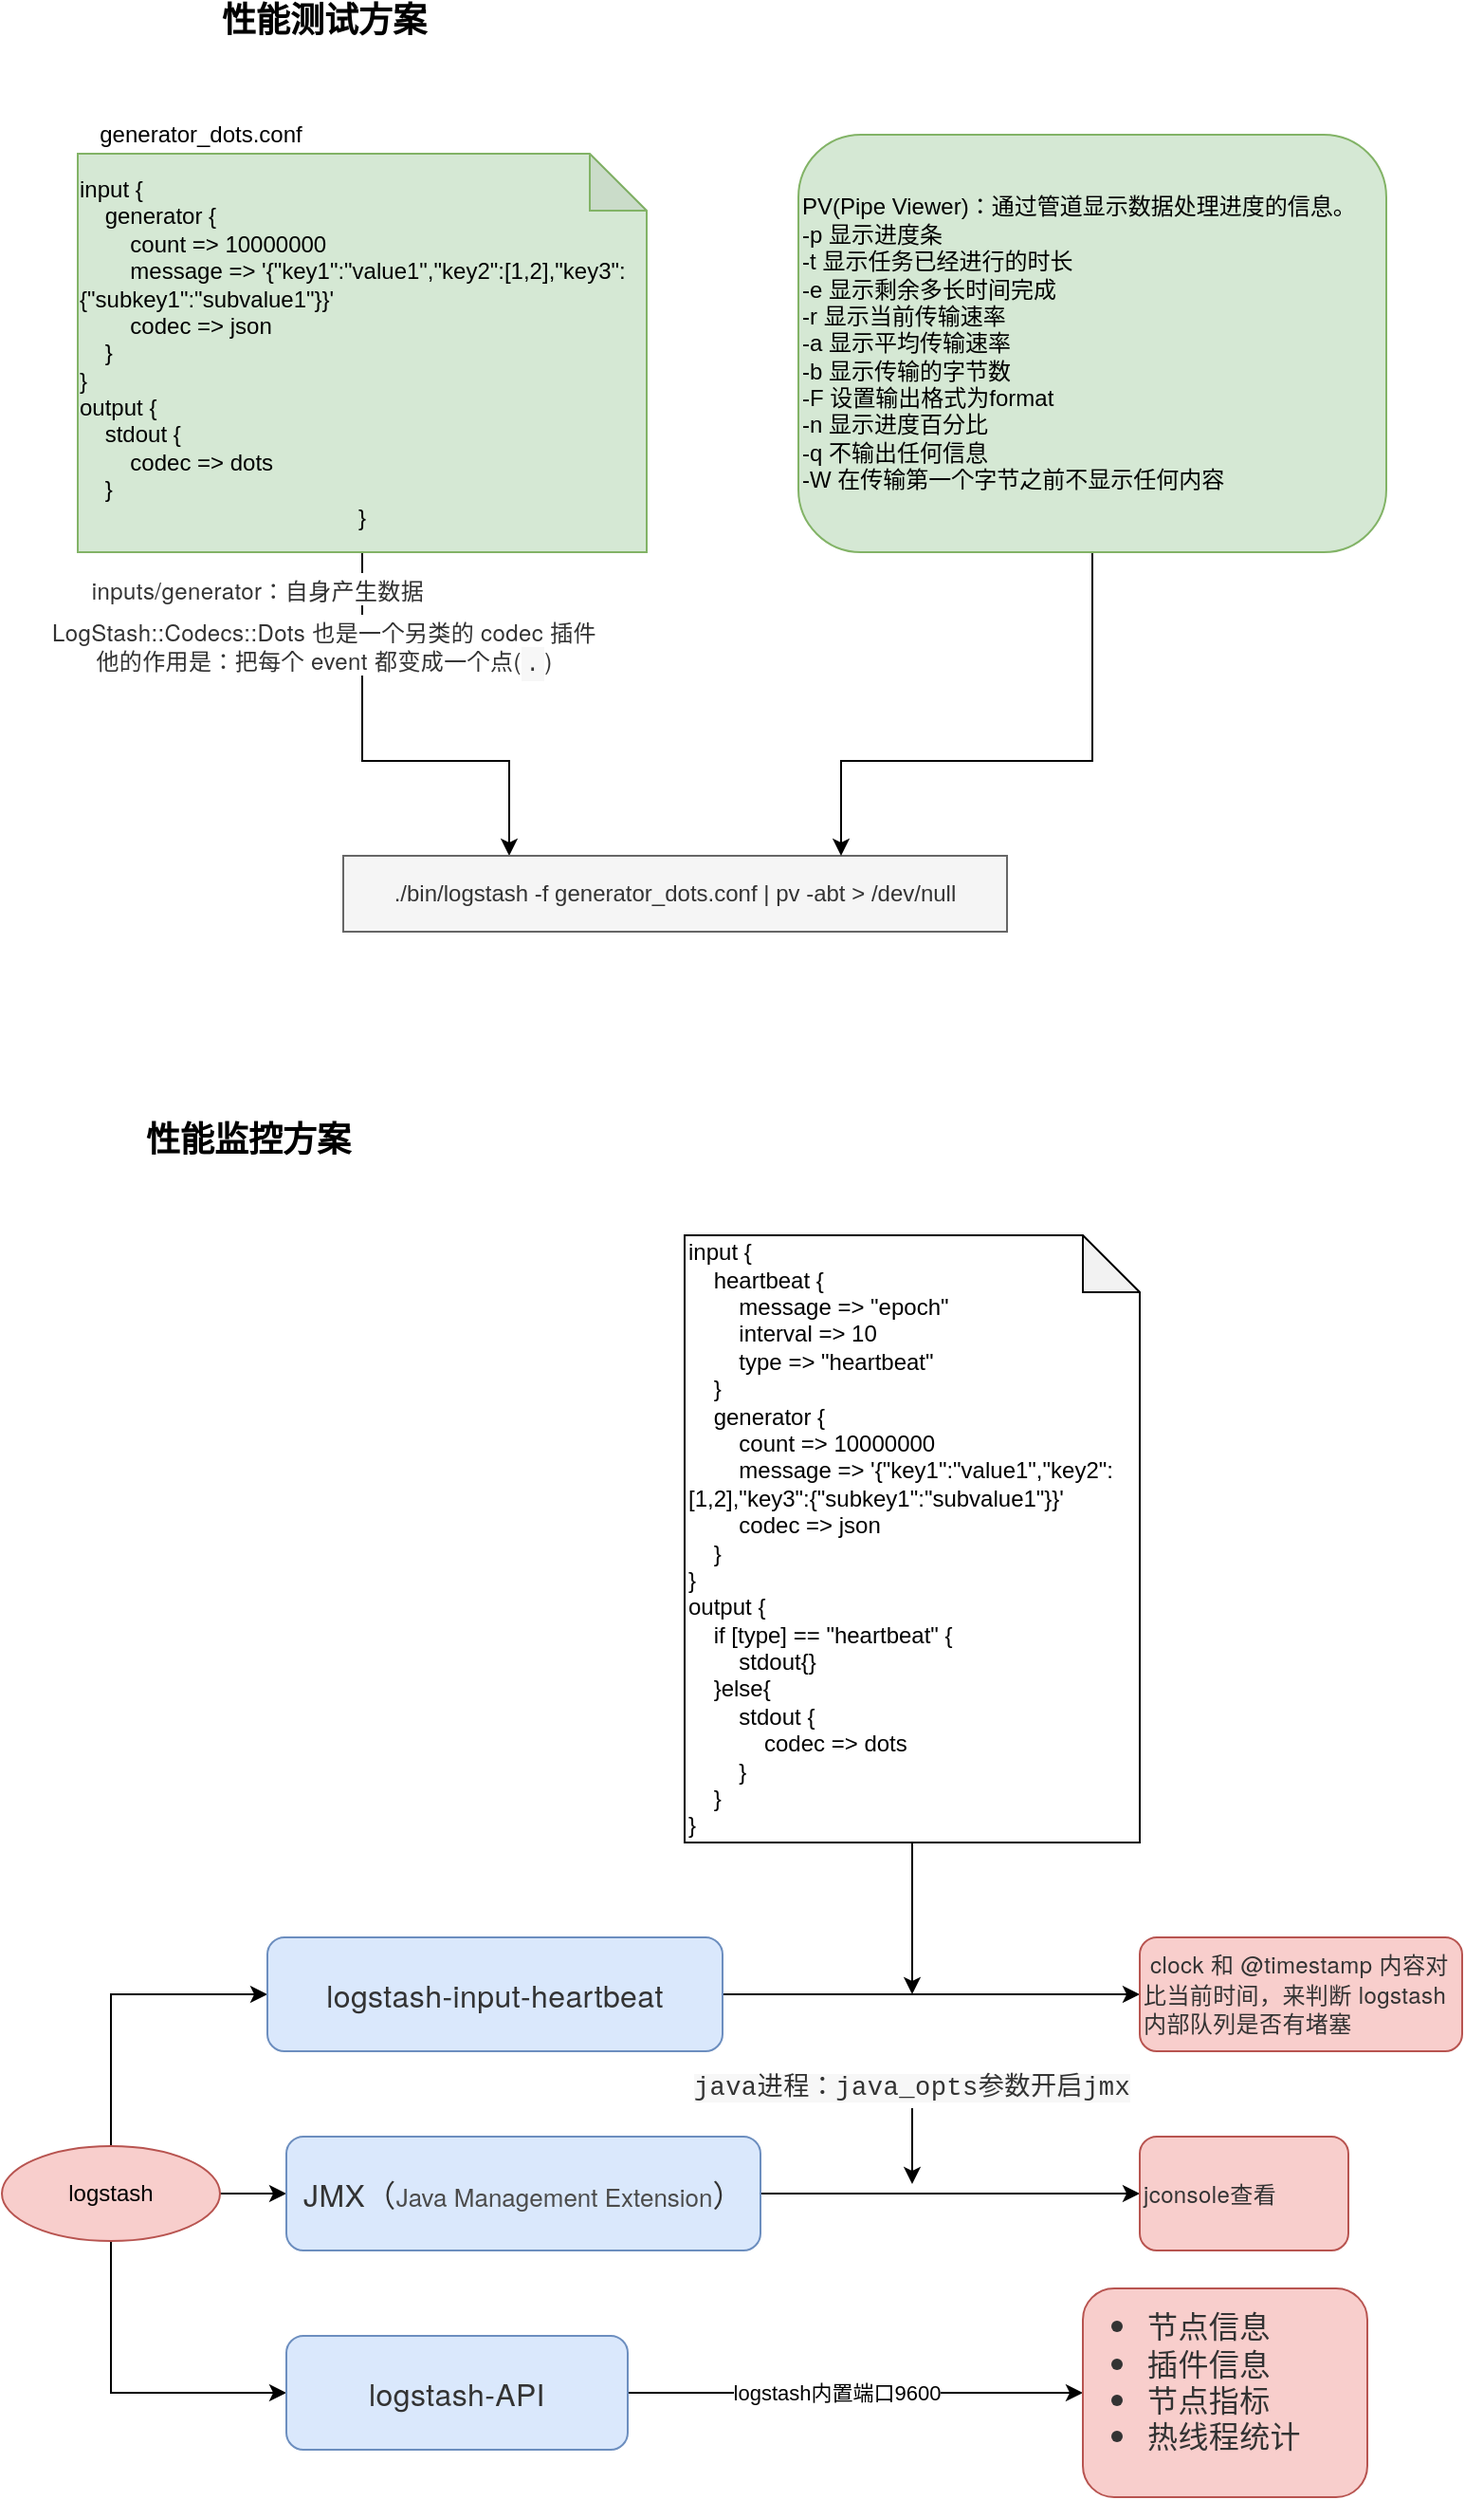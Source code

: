 <mxfile version="13.8.2" type="device"><diagram id="a-f1iHips-mw7sk3iyn1" name="Page-1"><mxGraphModel dx="1426" dy="668" grid="1" gridSize="10" guides="1" tooltips="1" connect="1" arrows="1" fold="1" page="1" pageScale="1" pageWidth="827" pageHeight="1169" math="0" shadow="0"><root><mxCell id="0"/><mxCell id="1" parent="0"/><mxCell id="XRQz0NsibwSAS9A3dQpo-1" value="&lt;font style=&quot;font-size: 18px&quot;&gt;&lt;b&gt;性能测试方案&lt;/b&gt;&lt;/font&gt;" style="text;html=1;strokeColor=none;fillColor=none;align=center;verticalAlign=middle;whiteSpace=wrap;rounded=0;" vertex="1" parent="1"><mxGeometry x="90" y="40" width="240" height="20" as="geometry"/></mxCell><mxCell id="XRQz0NsibwSAS9A3dQpo-2" value="&lt;font style=&quot;font-size: 18px&quot;&gt;&lt;b&gt;性能监控方案&lt;/b&gt;&lt;/font&gt;" style="text;html=1;strokeColor=none;fillColor=none;align=center;verticalAlign=middle;whiteSpace=wrap;rounded=0;" vertex="1" parent="1"><mxGeometry x="50" y="630" width="240" height="20" as="geometry"/></mxCell><mxCell id="XRQz0NsibwSAS9A3dQpo-10" style="edgeStyle=orthogonalEdgeStyle;rounded=0;orthogonalLoop=1;jettySize=auto;html=1;entryX=0.25;entryY=0;entryDx=0;entryDy=0;" edge="1" parent="1" source="XRQz0NsibwSAS9A3dQpo-3" target="XRQz0NsibwSAS9A3dQpo-5"><mxGeometry relative="1" as="geometry"><Array as="points"><mxPoint x="230" y="440"/><mxPoint x="308" y="440"/></Array></mxGeometry></mxCell><mxCell id="XRQz0NsibwSAS9A3dQpo-3" value="&lt;div style=&quot;text-align: left&quot;&gt;input {&lt;/div&gt;&lt;div style=&quot;text-align: left&quot;&gt;&amp;nbsp; &amp;nbsp; generator {&lt;/div&gt;&lt;div style=&quot;text-align: left&quot;&gt;&amp;nbsp; &amp;nbsp; &amp;nbsp; &amp;nbsp; count =&amp;gt; 10000000&lt;/div&gt;&lt;div style=&quot;text-align: left&quot;&gt;&amp;nbsp; &amp;nbsp; &amp;nbsp; &amp;nbsp; message =&amp;gt; '{&quot;key1&quot;:&quot;value1&quot;,&quot;key2&quot;:[1,2],&quot;key3&quot;:{&quot;subkey1&quot;:&quot;subvalue1&quot;}}'&lt;/div&gt;&lt;div style=&quot;text-align: left&quot;&gt;&amp;nbsp; &amp;nbsp; &amp;nbsp; &amp;nbsp; codec =&amp;gt; json&lt;/div&gt;&lt;div style=&quot;text-align: left&quot;&gt;&amp;nbsp; &amp;nbsp; }&lt;/div&gt;&lt;div style=&quot;text-align: left&quot;&gt;}&lt;/div&gt;&lt;div style=&quot;text-align: left&quot;&gt;output {&lt;/div&gt;&lt;div style=&quot;text-align: left&quot;&gt;&amp;nbsp; &amp;nbsp; stdout {&lt;/div&gt;&lt;div style=&quot;text-align: left&quot;&gt;&amp;nbsp; &amp;nbsp; &amp;nbsp; &amp;nbsp; codec =&amp;gt; dots&lt;/div&gt;&lt;div style=&quot;text-align: left&quot;&gt;&amp;nbsp; &amp;nbsp; }&lt;/div&gt;&lt;div&gt;}&lt;/div&gt;" style="shape=note;whiteSpace=wrap;html=1;backgroundOutline=1;darkOpacity=0.05;fillColor=#d5e8d4;strokeColor=#82b366;" vertex="1" parent="1"><mxGeometry x="80" y="120" width="300" height="210" as="geometry"/></mxCell><mxCell id="XRQz0NsibwSAS9A3dQpo-5" value="./bin/logstash -f generator_dots.conf | pv -abt &amp;gt; /dev/null" style="rounded=0;whiteSpace=wrap;html=1;fillColor=#f5f5f5;strokeColor=#666666;fontColor=#333333;" vertex="1" parent="1"><mxGeometry x="220" y="490" width="350" height="40" as="geometry"/></mxCell><mxCell id="XRQz0NsibwSAS9A3dQpo-7" value="generator_dots.conf" style="text;html=1;strokeColor=none;fillColor=none;align=center;verticalAlign=middle;whiteSpace=wrap;rounded=0;" vertex="1" parent="1"><mxGeometry x="80" y="100" width="130" height="20" as="geometry"/></mxCell><mxCell id="XRQz0NsibwSAS9A3dQpo-11" style="edgeStyle=orthogonalEdgeStyle;rounded=0;orthogonalLoop=1;jettySize=auto;html=1;entryX=0.75;entryY=0;entryDx=0;entryDy=0;" edge="1" parent="1" source="XRQz0NsibwSAS9A3dQpo-8" target="XRQz0NsibwSAS9A3dQpo-5"><mxGeometry relative="1" as="geometry"><Array as="points"><mxPoint x="615" y="440"/><mxPoint x="483" y="440"/></Array></mxGeometry></mxCell><mxCell id="XRQz0NsibwSAS9A3dQpo-8" value="PV(Pipe Viewer)：通过管道显示数据处理进度的信息。&lt;br&gt;&lt;div&gt;-p&lt;span&gt;&#9;&lt;/span&gt;显示进度条&lt;/div&gt;&lt;div&gt;-t&lt;span&gt;&#9;&lt;/span&gt;显示任务已经进行的时长&lt;/div&gt;&lt;div&gt;-e&lt;span&gt;&#9;&lt;/span&gt;显示剩余多长时间完成&lt;/div&gt;&lt;div&gt;-r&lt;span&gt;&#9;&lt;/span&gt;显示当前传输速率&lt;/div&gt;&lt;div&gt;-a&lt;span&gt;&#9;&lt;/span&gt;显示平均传输速率&lt;/div&gt;&lt;div&gt;-b&lt;span&gt;&#9;&lt;/span&gt;显示传输的字节数&lt;/div&gt;&lt;div&gt;-F&lt;span&gt;&#9;&lt;/span&gt;设置输出格式为format&lt;/div&gt;&lt;div&gt;-n&lt;span&gt;&#9;&lt;/span&gt;显示进度百分比&lt;/div&gt;&lt;div&gt;-q&lt;span&gt;&#9;&lt;/span&gt;不输出任何信息&lt;/div&gt;&lt;div&gt;-W&lt;span&gt;&#9;&lt;/span&gt;在传输第一个字节之前不显示任何内容&lt;/div&gt;" style="rounded=1;whiteSpace=wrap;html=1;align=left;fillColor=#d5e8d4;strokeColor=#82b366;" vertex="1" parent="1"><mxGeometry x="460" y="110" width="310" height="220" as="geometry"/></mxCell><mxCell id="XRQz0NsibwSAS9A3dQpo-13" value="&lt;span style=&quot;color: rgb(51 , 51 , 51) ; font-family: &amp;#34;helvetica neue&amp;#34; , &amp;#34;helvetica&amp;#34; , &amp;#34;arial&amp;#34; , sans-serif ; letter-spacing: 0.2px ; background-color: rgb(255 , 255 , 255)&quot;&gt;&lt;font style=&quot;font-size: 12px&quot;&gt;inputs/generator：自身产生数据&lt;/font&gt;&lt;/span&gt;" style="text;html=1;strokeColor=none;fillColor=none;align=center;verticalAlign=middle;whiteSpace=wrap;rounded=0;" vertex="1" parent="1"><mxGeometry x="50" y="330" width="250" height="40" as="geometry"/></mxCell><mxCell id="XRQz0NsibwSAS9A3dQpo-14" value="&lt;font style=&quot;font-size: 12px&quot;&gt;&lt;span style=&quot;color: rgb(51 , 51 , 51) ; font-family: &amp;#34;helvetica neue&amp;#34; , &amp;#34;helvetica&amp;#34; , &amp;#34;arial&amp;#34; , sans-serif ; letter-spacing: 0.2px ; background-color: rgb(255 , 255 , 255)&quot;&gt;LogStash::Codecs::Dots 也是一个另类的 codec 插件&lt;br&gt;他的作用是：把每个 event 都变成一个点(&lt;/span&gt;&lt;code style=&quot;box-sizing: border-box ; font-family: &amp;#34;consolas&amp;#34; , &amp;#34;liberation mono&amp;#34; , &amp;#34;menlo&amp;#34; , &amp;#34;courier&amp;#34; , monospace ; direction: ltr ; margin: 0px ; padding: 0.2em ; border: none ; color: rgb(51 , 51 , 51) ; background-color: rgb(247 , 247 , 247) ; letter-spacing: 0.2px&quot;&gt;.&lt;/code&gt;&lt;span style=&quot;color: rgb(51 , 51 , 51) ; font-family: &amp;#34;helvetica neue&amp;#34; , &amp;#34;helvetica&amp;#34; , &amp;#34;arial&amp;#34; , sans-serif ; letter-spacing: 0.2px ; background-color: rgb(255 , 255 , 255)&quot;&gt;)&lt;/span&gt;&lt;/font&gt;" style="text;html=1;strokeColor=none;fillColor=none;align=center;verticalAlign=middle;whiteSpace=wrap;rounded=0;" vertex="1" parent="1"><mxGeometry x="50" y="360" width="320" height="40" as="geometry"/></mxCell><mxCell id="XRQz0NsibwSAS9A3dQpo-20" style="edgeStyle=orthogonalEdgeStyle;rounded=0;orthogonalLoop=1;jettySize=auto;html=1;entryX=0;entryY=0.5;entryDx=0;entryDy=0;" edge="1" parent="1" source="XRQz0NsibwSAS9A3dQpo-15" target="XRQz0NsibwSAS9A3dQpo-17"><mxGeometry relative="1" as="geometry"/></mxCell><mxCell id="XRQz0NsibwSAS9A3dQpo-21" style="edgeStyle=orthogonalEdgeStyle;rounded=0;orthogonalLoop=1;jettySize=auto;html=1;entryX=0;entryY=0.5;entryDx=0;entryDy=0;exitX=0.5;exitY=0;exitDx=0;exitDy=0;" edge="1" parent="1" source="XRQz0NsibwSAS9A3dQpo-15" target="XRQz0NsibwSAS9A3dQpo-16"><mxGeometry relative="1" as="geometry"/></mxCell><mxCell id="XRQz0NsibwSAS9A3dQpo-22" style="edgeStyle=orthogonalEdgeStyle;rounded=0;orthogonalLoop=1;jettySize=auto;html=1;entryX=0;entryY=0.5;entryDx=0;entryDy=0;exitX=0.5;exitY=1;exitDx=0;exitDy=0;" edge="1" parent="1" source="XRQz0NsibwSAS9A3dQpo-15" target="XRQz0NsibwSAS9A3dQpo-18"><mxGeometry relative="1" as="geometry"/></mxCell><mxCell id="XRQz0NsibwSAS9A3dQpo-15" value="logstash" style="ellipse;whiteSpace=wrap;html=1;fillColor=#f8cecc;strokeColor=#b85450;" vertex="1" parent="1"><mxGeometry x="40" y="1170" width="115" height="50" as="geometry"/></mxCell><mxCell id="XRQz0NsibwSAS9A3dQpo-26" style="edgeStyle=orthogonalEdgeStyle;rounded=0;orthogonalLoop=1;jettySize=auto;html=1;entryX=0;entryY=0.5;entryDx=0;entryDy=0;" edge="1" parent="1" source="XRQz0NsibwSAS9A3dQpo-16" target="XRQz0NsibwSAS9A3dQpo-25"><mxGeometry relative="1" as="geometry"/></mxCell><mxCell id="XRQz0NsibwSAS9A3dQpo-16" value="&lt;span style=&quot;color: rgb(51 , 51 , 51) ; font-family: &amp;#34;helvetica neue&amp;#34; , &amp;#34;helvetica&amp;#34; , &amp;#34;arial&amp;#34; , sans-serif ; font-size: 16px ; letter-spacing: 0.2px&quot;&gt;logstash-input-heartbeat&lt;/span&gt;" style="rounded=1;whiteSpace=wrap;html=1;fillColor=#dae8fc;strokeColor=#6c8ebf;" vertex="1" parent="1"><mxGeometry x="180" y="1060" width="240" height="60" as="geometry"/></mxCell><mxCell id="XRQz0NsibwSAS9A3dQpo-29" style="edgeStyle=orthogonalEdgeStyle;rounded=0;orthogonalLoop=1;jettySize=auto;html=1;entryX=0;entryY=0.5;entryDx=0;entryDy=0;" edge="1" parent="1" source="XRQz0NsibwSAS9A3dQpo-17" target="XRQz0NsibwSAS9A3dQpo-28"><mxGeometry relative="1" as="geometry"/></mxCell><mxCell id="XRQz0NsibwSAS9A3dQpo-17" value="&lt;span style=&quot;color: rgb(51 , 51 , 51) ; font-family: &amp;#34;helvetica neue&amp;#34; , &amp;#34;helvetica&amp;#34; , &amp;#34;arial&amp;#34; , sans-serif ; font-size: 16px ; letter-spacing: 0.2px&quot;&gt;JMX（&lt;/span&gt;&lt;span style=&quot;color: rgb(75 , 75 , 75) ; font-family: &amp;#34;pingfang sc&amp;#34; , &amp;#34;microsoft yahei&amp;#34; , &amp;#34;helvetica neue&amp;#34; , &amp;#34;helvetica&amp;#34; , &amp;#34;arial&amp;#34; , sans-serif ; font-size: 13px&quot;&gt;Java Management Extension&lt;/span&gt;&lt;span style=&quot;color: rgb(51 , 51 , 51) ; font-family: &amp;#34;helvetica neue&amp;#34; , &amp;#34;helvetica&amp;#34; , &amp;#34;arial&amp;#34; , sans-serif ; font-size: 16px ; letter-spacing: 0.2px&quot;&gt;）&lt;/span&gt;" style="rounded=1;whiteSpace=wrap;html=1;fillColor=#dae8fc;strokeColor=#6c8ebf;" vertex="1" parent="1"><mxGeometry x="190" y="1165" width="250" height="60" as="geometry"/></mxCell><mxCell id="XRQz0NsibwSAS9A3dQpo-31" style="edgeStyle=orthogonalEdgeStyle;rounded=0;orthogonalLoop=1;jettySize=auto;html=1;entryX=0;entryY=0.5;entryDx=0;entryDy=0;" edge="1" parent="1" source="XRQz0NsibwSAS9A3dQpo-18" target="XRQz0NsibwSAS9A3dQpo-30"><mxGeometry relative="1" as="geometry"/></mxCell><mxCell id="XRQz0NsibwSAS9A3dQpo-34" value="logstash内置端口9600" style="edgeLabel;html=1;align=center;verticalAlign=middle;resizable=0;points=[];" vertex="1" connectable="0" parent="XRQz0NsibwSAS9A3dQpo-31"><mxGeometry x="-0.483" relative="1" as="geometry"><mxPoint x="48" as="offset"/></mxGeometry></mxCell><mxCell id="XRQz0NsibwSAS9A3dQpo-18" value="&lt;span style=&quot;color: rgb(51 , 51 , 51) ; font-family: &amp;#34;helvetica neue&amp;#34; , &amp;#34;helvetica&amp;#34; , &amp;#34;arial&amp;#34; , sans-serif ; font-size: 16px ; letter-spacing: 0.2px&quot;&gt;logstash-API&lt;/span&gt;" style="rounded=1;whiteSpace=wrap;html=1;fillColor=#dae8fc;strokeColor=#6c8ebf;" vertex="1" parent="1"><mxGeometry x="190" y="1270" width="180" height="60" as="geometry"/></mxCell><mxCell id="XRQz0NsibwSAS9A3dQpo-19" style="edgeStyle=orthogonalEdgeStyle;rounded=0;orthogonalLoop=1;jettySize=auto;html=1;exitX=0.5;exitY=1;exitDx=0;exitDy=0;" edge="1" parent="1" source="XRQz0NsibwSAS9A3dQpo-17" target="XRQz0NsibwSAS9A3dQpo-17"><mxGeometry relative="1" as="geometry"/></mxCell><mxCell id="XRQz0NsibwSAS9A3dQpo-27" style="edgeStyle=orthogonalEdgeStyle;rounded=0;orthogonalLoop=1;jettySize=auto;html=1;" edge="1" parent="1" source="XRQz0NsibwSAS9A3dQpo-24"><mxGeometry relative="1" as="geometry"><mxPoint x="520" y="1090" as="targetPoint"/></mxGeometry></mxCell><mxCell id="XRQz0NsibwSAS9A3dQpo-24" value="&lt;div&gt;input {&lt;/div&gt;&lt;div&gt;&amp;nbsp; &amp;nbsp; heartbeat {&lt;/div&gt;&lt;div&gt;&amp;nbsp; &amp;nbsp; &amp;nbsp; &amp;nbsp; message =&amp;gt; &quot;epoch&quot;&lt;/div&gt;&lt;div&gt;&amp;nbsp; &amp;nbsp; &amp;nbsp; &amp;nbsp; interval =&amp;gt; 10&lt;/div&gt;&lt;div&gt;&amp;nbsp; &amp;nbsp; &amp;nbsp; &amp;nbsp; type =&amp;gt; &quot;heartbeat&quot;&lt;/div&gt;&lt;div&gt;&amp;nbsp; &amp;nbsp; }&lt;/div&gt;&lt;div&gt;&amp;nbsp; &amp;nbsp; generator {&lt;/div&gt;&lt;div&gt;&amp;nbsp; &amp;nbsp; &amp;nbsp; &amp;nbsp; count =&amp;gt; 10000000&lt;/div&gt;&lt;div&gt;&amp;nbsp; &amp;nbsp; &amp;nbsp; &amp;nbsp; message =&amp;gt; '{&quot;key1&quot;:&quot;value1&quot;,&quot;key2&quot;:[1,2],&quot;key3&quot;:{&quot;subkey1&quot;:&quot;subvalue1&quot;}}'&lt;/div&gt;&lt;div&gt;&amp;nbsp; &amp;nbsp; &amp;nbsp; &amp;nbsp; codec =&amp;gt; json&lt;/div&gt;&lt;div&gt;&amp;nbsp; &amp;nbsp; }&lt;/div&gt;&lt;div&gt;}&lt;/div&gt;&lt;div&gt;output {&lt;/div&gt;&lt;div&gt;&amp;nbsp; &amp;nbsp; if [type] == &quot;heartbeat&quot; {&lt;/div&gt;&lt;div&gt;&amp;nbsp; &amp;nbsp; &amp;nbsp; &amp;nbsp; stdout{}&lt;/div&gt;&lt;div&gt;&amp;nbsp; &amp;nbsp; }else{&lt;/div&gt;&lt;div&gt;&amp;nbsp; &amp;nbsp; &amp;nbsp; &amp;nbsp; stdout {&lt;/div&gt;&lt;div&gt;&amp;nbsp; &amp;nbsp; &amp;nbsp; &amp;nbsp; &amp;nbsp; &amp;nbsp; codec =&amp;gt; dots&lt;/div&gt;&lt;div&gt;&amp;nbsp; &amp;nbsp; &amp;nbsp; &amp;nbsp; }&lt;/div&gt;&lt;div&gt;&amp;nbsp; &amp;nbsp; }&lt;/div&gt;&lt;div&gt;}&lt;/div&gt;" style="shape=note;whiteSpace=wrap;html=1;backgroundOutline=1;darkOpacity=0.05;align=left;" vertex="1" parent="1"><mxGeometry x="400" y="690" width="240" height="320" as="geometry"/></mxCell><mxCell id="XRQz0NsibwSAS9A3dQpo-25" value="&lt;span style=&quot;color: rgb(51 , 51 , 51) ; font-family: &amp;#34;helvetica neue&amp;#34; , &amp;#34;helvetica&amp;#34; , &amp;#34;arial&amp;#34; , sans-serif ; letter-spacing: 0.2px&quot;&gt;&lt;font style=&quot;font-size: 12px&quot;&gt;&amp;nbsp;clock 和 @timestamp 内容对比当前时间，来判断 logstash 内部队列是否有堵塞&lt;/font&gt;&lt;/span&gt;" style="rounded=1;whiteSpace=wrap;html=1;align=left;fillColor=#f8cecc;strokeColor=#b85450;" vertex="1" parent="1"><mxGeometry x="640" y="1060" width="170" height="60" as="geometry"/></mxCell><mxCell id="XRQz0NsibwSAS9A3dQpo-28" value="&lt;font color=&quot;#333333&quot; face=&quot;helvetica neue, helvetica, arial, sans-serif&quot;&gt;&lt;span style=&quot;letter-spacing: 0.2px&quot;&gt;jconsole查看&lt;/span&gt;&lt;/font&gt;" style="rounded=1;whiteSpace=wrap;html=1;align=left;fillColor=#f8cecc;strokeColor=#b85450;" vertex="1" parent="1"><mxGeometry x="640" y="1165" width="110" height="60" as="geometry"/></mxCell><mxCell id="XRQz0NsibwSAS9A3dQpo-30" value="&lt;ul style=&quot;box-sizing: border-box ; font-size: 16px ; margin: 0px 0px 0.85em ; padding: 0px 0px 0px 2em ; color: rgb(51 , 51 , 51) ; font-family: &amp;#34;helvetica neue&amp;#34; , &amp;#34;helvetica&amp;#34; , &amp;#34;arial&amp;#34; , sans-serif ; letter-spacing: 0.2px&quot;&gt;&lt;li style=&quot;box-sizing: border-box ; font-size: inherit&quot;&gt;节点信息&lt;/li&gt;&lt;li style=&quot;box-sizing: border-box ; font-size: inherit&quot;&gt;插件信息&lt;/li&gt;&lt;li style=&quot;box-sizing: border-box ; font-size: inherit&quot;&gt;节点指标&lt;/li&gt;&lt;li style=&quot;box-sizing: border-box ; font-size: inherit&quot;&gt;热线程统计&lt;/li&gt;&lt;/ul&gt;" style="rounded=1;whiteSpace=wrap;html=1;align=left;fillColor=#f8cecc;strokeColor=#b85450;" vertex="1" parent="1"><mxGeometry x="610" y="1245" width="150" height="110" as="geometry"/></mxCell><mxCell id="XRQz0NsibwSAS9A3dQpo-33" style="edgeStyle=orthogonalEdgeStyle;rounded=0;orthogonalLoop=1;jettySize=auto;html=1;" edge="1" parent="1" source="XRQz0NsibwSAS9A3dQpo-32"><mxGeometry relative="1" as="geometry"><mxPoint x="520" y="1190" as="targetPoint"/></mxGeometry></mxCell><mxCell id="XRQz0NsibwSAS9A3dQpo-32" value="&lt;font color=&quot;#333333&quot; face=&quot;consolas, liberation mono, menlo, courier, monospace&quot;&gt;&lt;span style=&quot;font-size: 13.6px ; letter-spacing: 0.2px ; background-color: rgb(247 , 247 , 247)&quot;&gt;java进程：java_opts参数开启jmx&lt;/span&gt;&lt;/font&gt;" style="text;html=1;strokeColor=none;fillColor=none;align=center;verticalAlign=middle;whiteSpace=wrap;rounded=0;" vertex="1" parent="1"><mxGeometry x="395" y="1130" width="250" height="20" as="geometry"/></mxCell></root></mxGraphModel></diagram></mxfile>